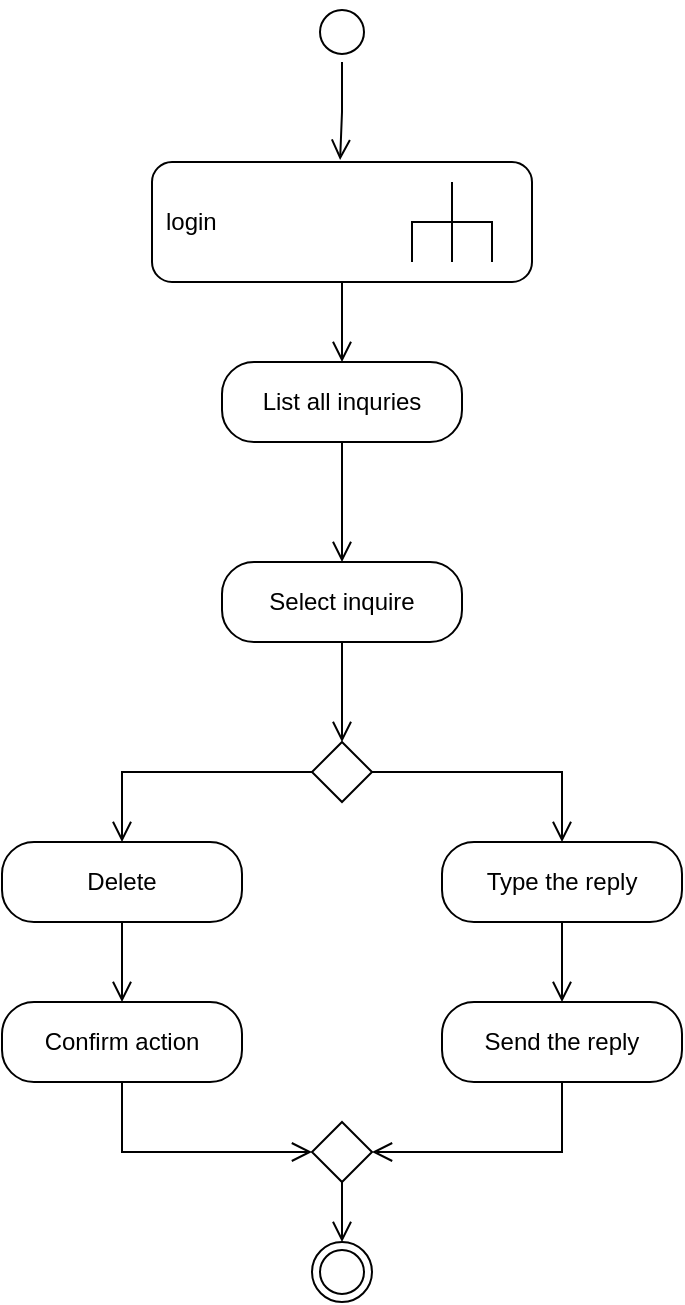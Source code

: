 <mxfile><diagram name="Page-1" id="NFMWR112_IOaDHqqo_eC"><mxGraphModel dx="1286" dy="764" grid="1" gridSize="10" guides="1" tooltips="1" connect="1" arrows="1" fold="1" page="1" pageScale="1" pageWidth="1169" pageHeight="826" math="0" shadow="0"><root><mxCell id="0"/><mxCell id="1" parent="0"/><mxCell id="og_aZqBgIQwPUAflNvb4-1" value="login" style="shape=mxgraph.uml25.behaviorAction;html=1;rounded=1;absoluteArcSize=1;arcSize=10;align=left;spacingLeft=5;whiteSpace=wrap;labelBackgroundColor=none;" parent="1" vertex="1"><mxGeometry x="395" y="160" width="190" height="60" as="geometry"/></mxCell><mxCell id="og_aZqBgIQwPUAflNvb4-2" value="" style="ellipse;html=1;shape=startState;labelBackgroundColor=none;" parent="1" vertex="1"><mxGeometry x="475" y="80" width="30" height="30" as="geometry"/></mxCell><mxCell id="og_aZqBgIQwPUAflNvb4-3" value="" style="edgeStyle=orthogonalEdgeStyle;html=1;verticalAlign=bottom;endArrow=open;endSize=8;rounded=0;entryX=0.495;entryY=-0.017;entryDx=0;entryDy=0;entryPerimeter=0;labelBackgroundColor=none;fontColor=default;" parent="1" source="og_aZqBgIQwPUAflNvb4-2" target="og_aZqBgIQwPUAflNvb4-1" edge="1"><mxGeometry relative="1" as="geometry"><mxPoint x="490" y="110" as="targetPoint"/></mxGeometry></mxCell><mxCell id="og_aZqBgIQwPUAflNvb4-4" value="List all inquries" style="rounded=1;whiteSpace=wrap;html=1;arcSize=40;labelBackgroundColor=none;" parent="1" vertex="1"><mxGeometry x="430" y="260" width="120" height="40" as="geometry"/></mxCell><mxCell id="og_aZqBgIQwPUAflNvb4-5" value="" style="edgeStyle=orthogonalEdgeStyle;html=1;verticalAlign=bottom;endArrow=open;endSize=8;rounded=0;entryX=0.5;entryY=0;entryDx=0;entryDy=0;labelBackgroundColor=none;fontColor=default;" parent="1" source="og_aZqBgIQwPUAflNvb4-4" target="og_aZqBgIQwPUAflNvb4-7" edge="1"><mxGeometry relative="1" as="geometry"><mxPoint x="490" y="360" as="targetPoint"/></mxGeometry></mxCell><mxCell id="og_aZqBgIQwPUAflNvb4-7" value="Select inquire" style="rounded=1;whiteSpace=wrap;html=1;arcSize=40;labelBackgroundColor=none;" parent="1" vertex="1"><mxGeometry x="430" y="360" width="120" height="40" as="geometry"/></mxCell><mxCell id="og_aZqBgIQwPUAflNvb4-8" value="" style="edgeStyle=orthogonalEdgeStyle;html=1;verticalAlign=bottom;endArrow=open;endSize=8;rounded=0;entryX=0.5;entryY=0;entryDx=0;entryDy=0;labelBackgroundColor=none;fontColor=default;" parent="1" source="og_aZqBgIQwPUAflNvb4-7" target="og_aZqBgIQwPUAflNvb4-9" edge="1"><mxGeometry relative="1" as="geometry"><mxPoint x="490" y="450" as="targetPoint"/></mxGeometry></mxCell><mxCell id="og_aZqBgIQwPUAflNvb4-9" value="" style="rhombus;labelBackgroundColor=none;" parent="1" vertex="1"><mxGeometry x="475" y="450" width="30" height="30" as="geometry"/></mxCell><mxCell id="og_aZqBgIQwPUAflNvb4-10" value="Delete" style="rounded=1;whiteSpace=wrap;html=1;arcSize=40;labelBackgroundColor=none;" parent="1" vertex="1"><mxGeometry x="320" y="500" width="120" height="40" as="geometry"/></mxCell><mxCell id="og_aZqBgIQwPUAflNvb4-11" value="" style="edgeStyle=orthogonalEdgeStyle;html=1;verticalAlign=bottom;endArrow=open;endSize=8;rounded=0;entryX=0.5;entryY=0;entryDx=0;entryDy=0;labelBackgroundColor=none;fontColor=default;" parent="1" source="og_aZqBgIQwPUAflNvb4-10" target="og_aZqBgIQwPUAflNvb4-13" edge="1"><mxGeometry relative="1" as="geometry"><mxPoint x="380" y="600" as="targetPoint"/></mxGeometry></mxCell><mxCell id="og_aZqBgIQwPUAflNvb4-12" value="" style="edgeStyle=orthogonalEdgeStyle;html=1;verticalAlign=bottom;endArrow=open;endSize=8;rounded=0;exitX=0;exitY=0.5;exitDx=0;exitDy=0;labelBackgroundColor=none;fontColor=default;" parent="1" source="og_aZqBgIQwPUAflNvb4-9" target="og_aZqBgIQwPUAflNvb4-10" edge="1"><mxGeometry relative="1" as="geometry"><mxPoint x="379.71" y="500" as="targetPoint"/><mxPoint x="379.71" y="440" as="sourcePoint"/></mxGeometry></mxCell><mxCell id="og_aZqBgIQwPUAflNvb4-13" value="Confirm action" style="rounded=1;whiteSpace=wrap;html=1;arcSize=40;labelBackgroundColor=none;" parent="1" vertex="1"><mxGeometry x="320" y="580" width="120" height="40" as="geometry"/></mxCell><mxCell id="og_aZqBgIQwPUAflNvb4-14" value="" style="edgeStyle=orthogonalEdgeStyle;html=1;verticalAlign=bottom;endArrow=open;endSize=8;rounded=0;entryX=0;entryY=0.5;entryDx=0;entryDy=0;labelBackgroundColor=none;fontColor=default;" parent="1" source="og_aZqBgIQwPUAflNvb4-13" target="og_aZqBgIQwPUAflNvb4-20" edge="1"><mxGeometry relative="1" as="geometry"><mxPoint x="380" y="710" as="targetPoint"/><Array as="points"><mxPoint x="380" y="655"/></Array></mxGeometry></mxCell><mxCell id="og_aZqBgIQwPUAflNvb4-15" value="Type the reply" style="rounded=1;whiteSpace=wrap;html=1;arcSize=40;labelBackgroundColor=none;" parent="1" vertex="1"><mxGeometry x="540" y="500" width="120" height="40" as="geometry"/></mxCell><mxCell id="og_aZqBgIQwPUAflNvb4-16" value="" style="edgeStyle=orthogonalEdgeStyle;html=1;verticalAlign=bottom;endArrow=open;endSize=8;rounded=0;entryX=0.5;entryY=0;entryDx=0;entryDy=0;labelBackgroundColor=none;fontColor=default;" parent="1" source="og_aZqBgIQwPUAflNvb4-15" target="og_aZqBgIQwPUAflNvb4-18" edge="1"><mxGeometry relative="1" as="geometry"><mxPoint x="600" y="600" as="targetPoint"/></mxGeometry></mxCell><mxCell id="og_aZqBgIQwPUAflNvb4-17" value="" style="edgeStyle=orthogonalEdgeStyle;html=1;verticalAlign=bottom;endArrow=open;endSize=8;rounded=0;exitX=1;exitY=0.5;exitDx=0;exitDy=0;labelBackgroundColor=none;fontColor=default;" parent="1" source="og_aZqBgIQwPUAflNvb4-9" target="og_aZqBgIQwPUAflNvb4-15" edge="1"><mxGeometry relative="1" as="geometry"><mxPoint x="565" y="500" as="targetPoint"/><mxPoint x="564.71" y="440" as="sourcePoint"/></mxGeometry></mxCell><mxCell id="og_aZqBgIQwPUAflNvb4-18" value="Send the reply" style="rounded=1;whiteSpace=wrap;html=1;arcSize=40;labelBackgroundColor=none;" parent="1" vertex="1"><mxGeometry x="540" y="580" width="120" height="40" as="geometry"/></mxCell><mxCell id="og_aZqBgIQwPUAflNvb4-19" value="" style="edgeStyle=orthogonalEdgeStyle;html=1;verticalAlign=bottom;endArrow=open;endSize=8;rounded=0;entryX=1;entryY=0.5;entryDx=0;entryDy=0;labelBackgroundColor=none;fontColor=default;" parent="1" source="og_aZqBgIQwPUAflNvb4-18" target="og_aZqBgIQwPUAflNvb4-20" edge="1"><mxGeometry relative="1" as="geometry"><mxPoint x="600" y="710" as="targetPoint"/><Array as="points"><mxPoint x="600" y="655"/></Array></mxGeometry></mxCell><mxCell id="og_aZqBgIQwPUAflNvb4-20" value="" style="rhombus;labelBackgroundColor=none;" parent="1" vertex="1"><mxGeometry x="475" y="640" width="30" height="30" as="geometry"/></mxCell><mxCell id="og_aZqBgIQwPUAflNvb4-22" value="" style="edgeStyle=orthogonalEdgeStyle;html=1;verticalAlign=bottom;endArrow=open;endSize=8;rounded=0;exitX=0.5;exitY=1;exitDx=0;exitDy=0;entryX=0.5;entryY=0;entryDx=0;entryDy=0;entryPerimeter=0;labelBackgroundColor=none;fontColor=default;" parent="1" source="og_aZqBgIQwPUAflNvb4-20" target="og_aZqBgIQwPUAflNvb4-24" edge="1"><mxGeometry relative="1" as="geometry"><mxPoint x="490" y="700" as="targetPoint"/><mxPoint x="489.71" y="680" as="sourcePoint"/></mxGeometry></mxCell><mxCell id="og_aZqBgIQwPUAflNvb4-24" value="" style="ellipse;html=1;shape=endState;labelBackgroundColor=none;" parent="1" vertex="1"><mxGeometry x="475" y="700" width="30" height="30" as="geometry"/></mxCell><mxCell id="og_aZqBgIQwPUAflNvb4-25" value="" style="edgeStyle=orthogonalEdgeStyle;html=1;verticalAlign=bottom;endArrow=open;endSize=8;rounded=0;labelBackgroundColor=none;fontColor=default;" parent="1" source="og_aZqBgIQwPUAflNvb4-1" target="og_aZqBgIQwPUAflNvb4-4" edge="1"><mxGeometry relative="1" as="geometry"><mxPoint x="489.71" y="260" as="targetPoint"/><mxPoint x="489.71" y="220" as="sourcePoint"/></mxGeometry></mxCell></root></mxGraphModel></diagram></mxfile>